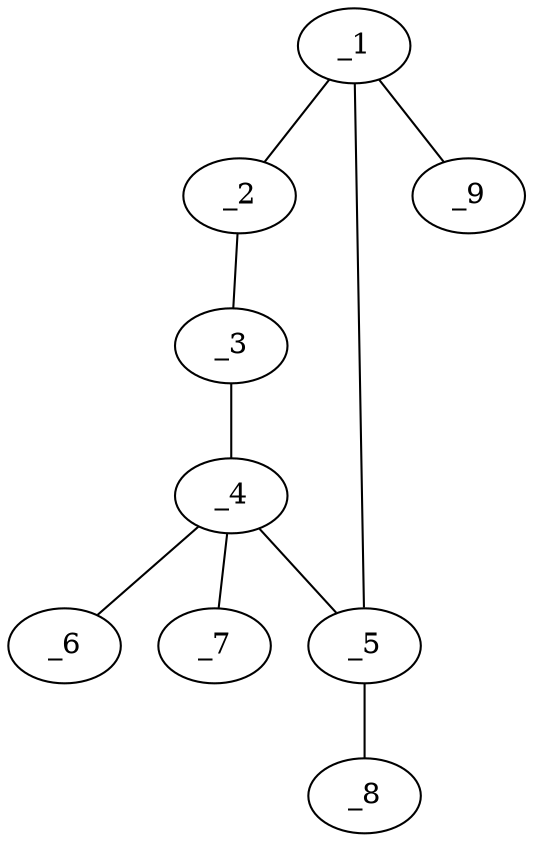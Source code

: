 graph molid629716 {
	_1	 [charge=0,
		chem=1,
		symbol="C  ",
		x="3.2601",
		y="-0.7694"];
	_2	 [charge=0,
		chem=1,
		symbol="C  ",
		x="4.2601",
		y="-0.7694"];
	_1 -- _2	 [valence=1];
	_5	 [charge=0,
		chem=4,
		symbol="N  ",
		x="2.9511",
		y="0.1816"];
	_1 -- _5	 [valence=1];
	_9	 [charge=0,
		chem=2,
		symbol="O  ",
		x="2.6723",
		y="-1.5784"];
	_1 -- _9	 [valence=2];
	_3	 [charge=0,
		chem=4,
		symbol="N  ",
		x="4.5691",
		y="0.1816"];
	_2 -- _3	 [valence=1];
	_4	 [charge=0,
		chem=5,
		symbol="S  ",
		x="3.7601",
		y="0.7694"];
	_3 -- _4	 [valence=1];
	_4 -- _5	 [valence=1];
	_6	 [charge=0,
		chem=2,
		symbol="O  ",
		x="3.1723",
		y="1.5784"];
	_4 -- _6	 [valence=2];
	_7	 [charge=0,
		chem=2,
		symbol="O  ",
		x="4.3479",
		y="1.5784"];
	_4 -- _7	 [valence=2];
	_8	 [charge=0,
		chem=1,
		symbol="C  ",
		x=2,
		y="0.4907"];
	_5 -- _8	 [valence=1];
}
